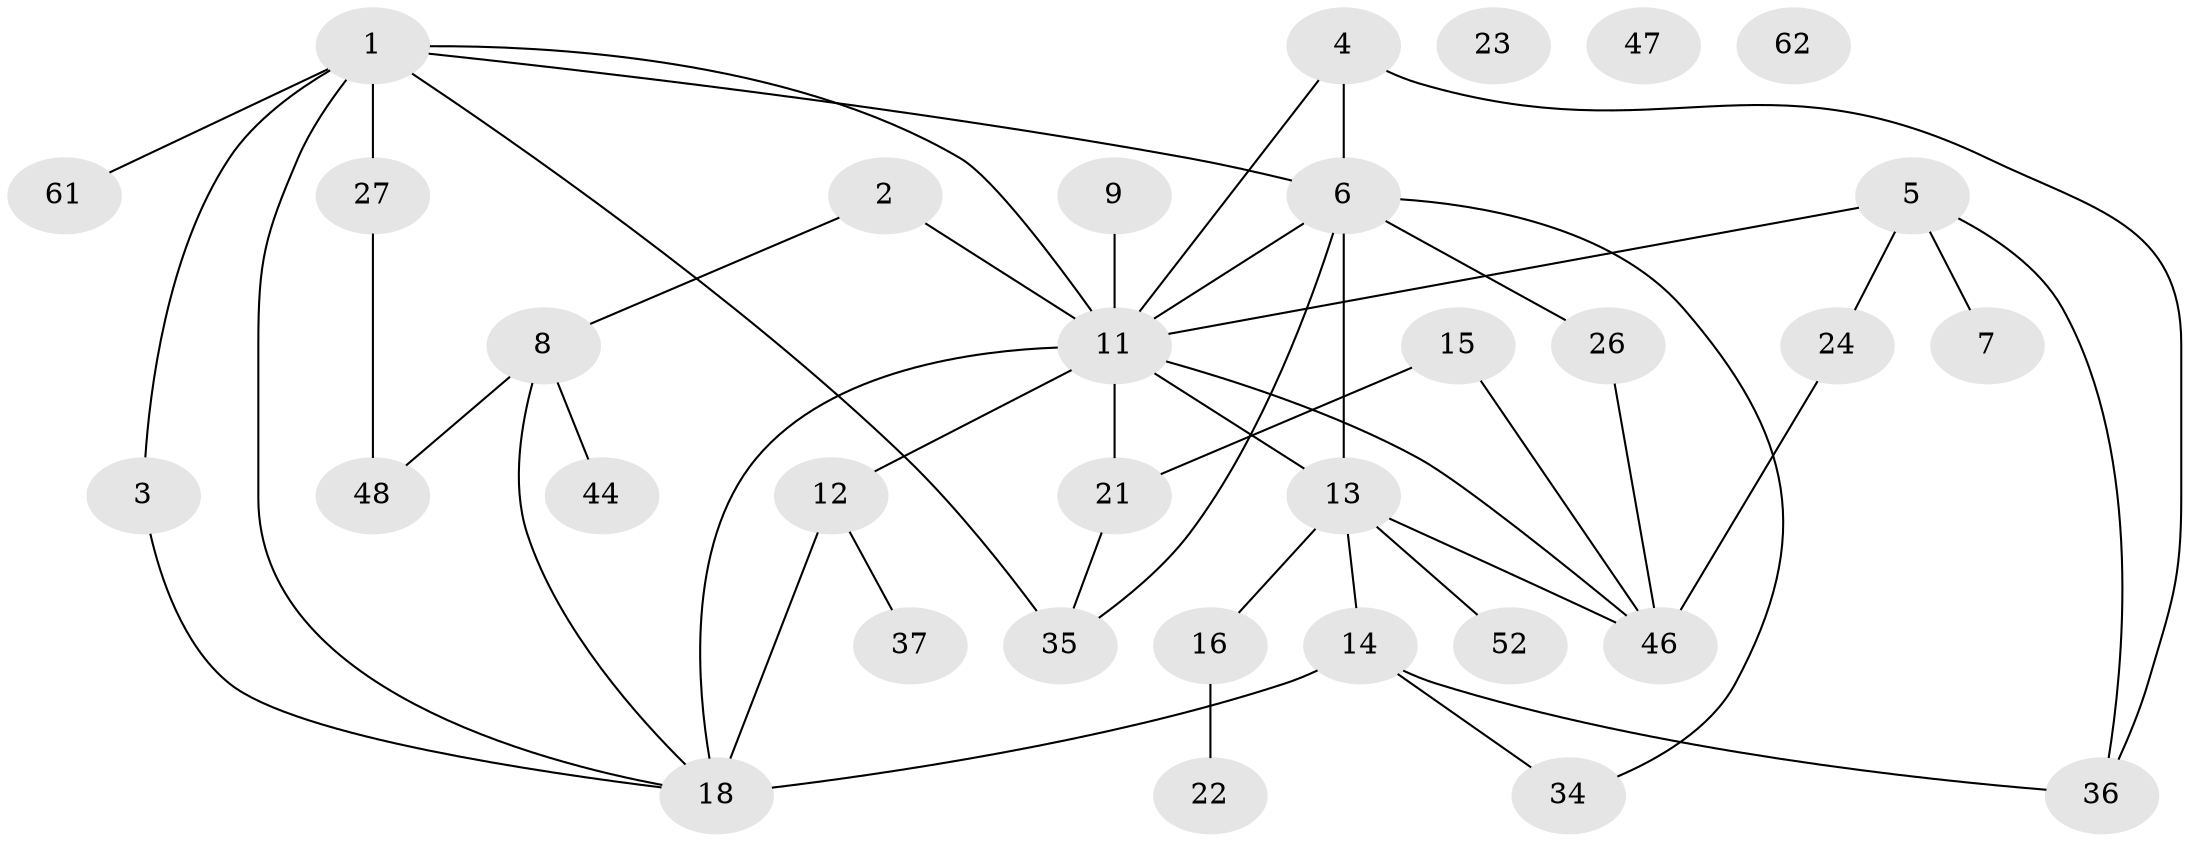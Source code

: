 // original degree distribution, {6: 0.030303030303030304, 3: 0.30303030303030304, 2: 0.24242424242424243, 7: 0.015151515151515152, 1: 0.18181818181818182, 4: 0.15151515151515152, 5: 0.015151515151515152, 0: 0.045454545454545456, 8: 0.015151515151515152}
// Generated by graph-tools (version 1.1) at 2025/12/03/09/25 04:12:58]
// undirected, 33 vertices, 47 edges
graph export_dot {
graph [start="1"]
  node [color=gray90,style=filled];
  1 [super="+28+50"];
  2 [super="+19"];
  3;
  4;
  5 [super="+55"];
  6 [super="+49+25"];
  7;
  8 [super="+10"];
  9 [super="+59"];
  11 [super="+32"];
  12;
  13 [super="+17"];
  14 [super="+51+31"];
  15;
  16 [super="+38"];
  18 [super="+39"];
  21 [super="+63+30"];
  22 [super="+40"];
  23;
  24;
  26;
  27;
  34 [super="+43"];
  35 [super="+65+41"];
  36;
  37;
  44;
  46 [super="+53"];
  47;
  48;
  52;
  61;
  62;
  1 -- 61;
  1 -- 18;
  1 -- 3;
  1 -- 35;
  1 -- 11;
  1 -- 27;
  1 -- 6;
  2 -- 8;
  2 -- 11;
  3 -- 18;
  4 -- 6;
  4 -- 36;
  4 -- 11;
  5 -- 7;
  5 -- 11;
  5 -- 24;
  5 -- 36;
  6 -- 26;
  6 -- 35;
  6 -- 34;
  6 -- 11 [weight=3];
  6 -- 13;
  8 -- 48;
  8 -- 18;
  8 -- 44;
  9 -- 11;
  11 -- 12;
  11 -- 46;
  11 -- 18 [weight=2];
  11 -- 21 [weight=2];
  11 -- 13;
  12 -- 18;
  12 -- 37;
  13 -- 14 [weight=2];
  13 -- 16 [weight=2];
  13 -- 52;
  13 -- 46;
  14 -- 18;
  14 -- 36;
  14 -- 34;
  15 -- 21;
  15 -- 46;
  16 -- 22;
  21 -- 35;
  24 -- 46;
  26 -- 46;
  27 -- 48;
}
